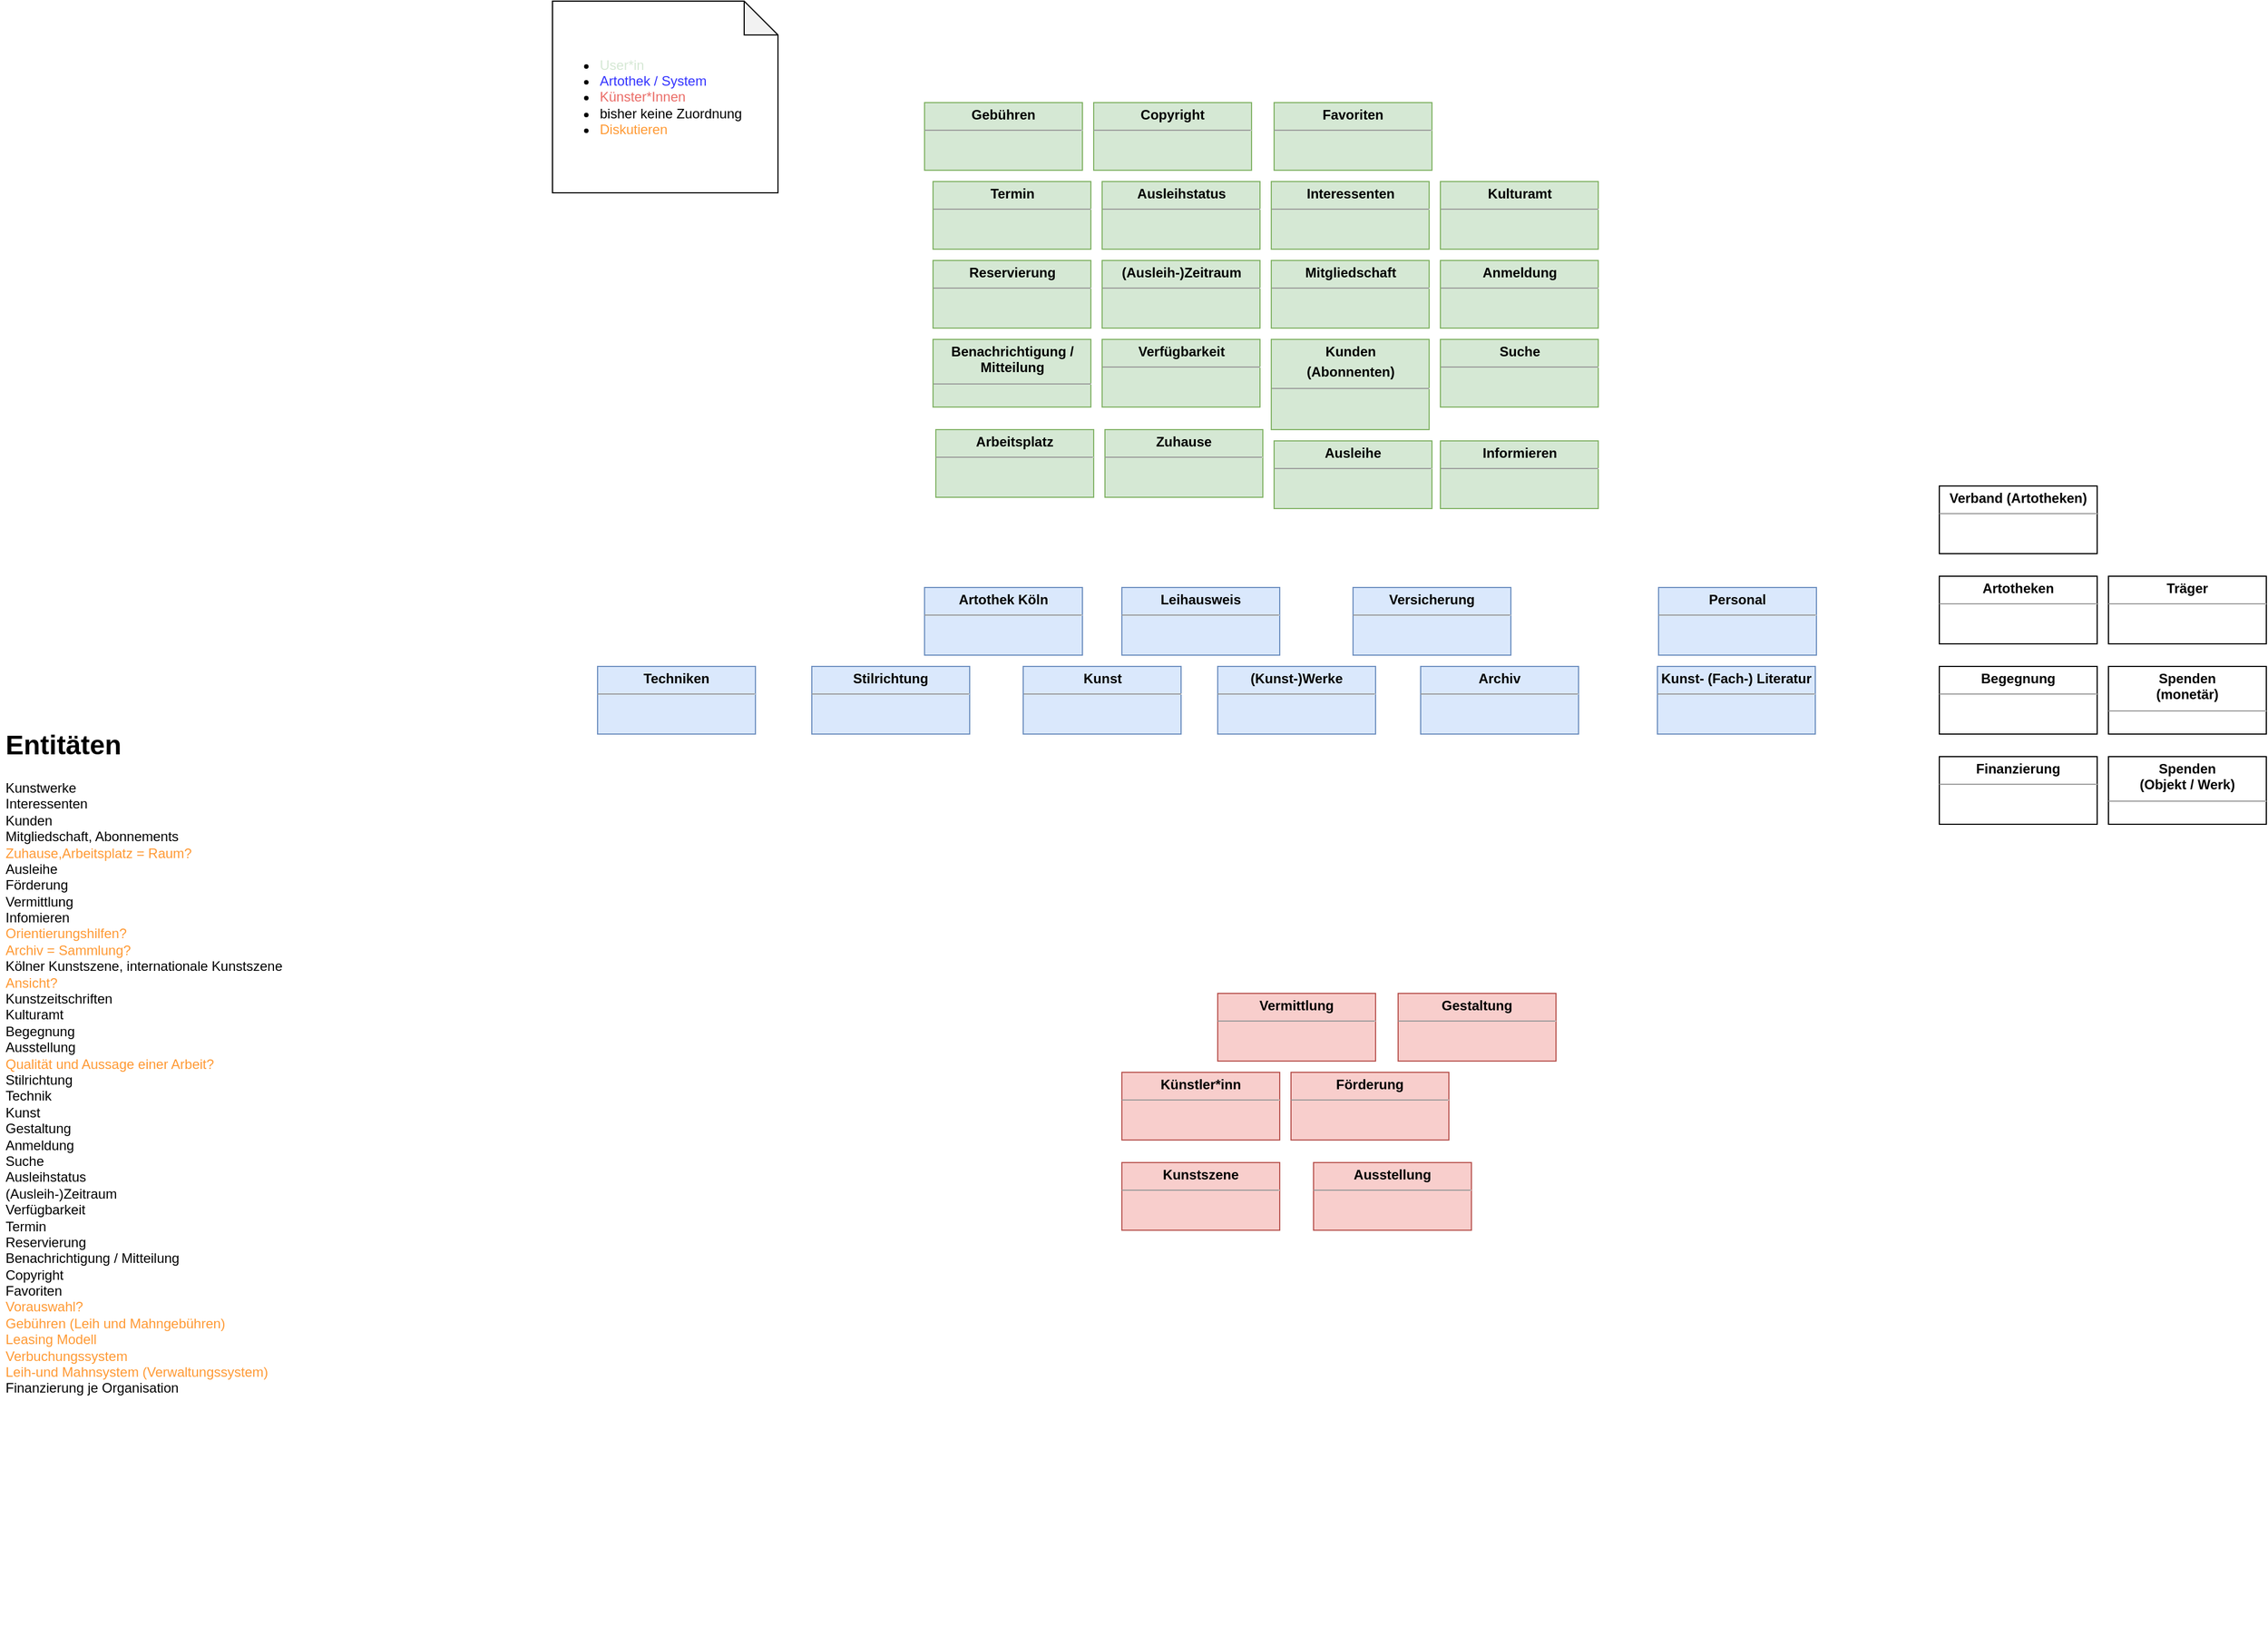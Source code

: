 <mxfile version="15.5.2" type="github" pages="2">
  <diagram id="AshrhRILdFQpOGaAcwBc" name="Domänenmodell">
    <mxGraphModel dx="1999" dy="2104" grid="1" gridSize="10" guides="1" tooltips="1" connect="1" arrows="1" fold="1" page="1" pageScale="1" pageWidth="827" pageHeight="1169" math="0" shadow="0">
      <root>
        <mxCell id="0" />
        <mxCell id="1" parent="0" />
        <mxCell id="KFBtc_9nncnUmwofdXCp-3" value="&lt;p style=&quot;margin: 0px ; margin-top: 4px ; text-align: center&quot;&gt;&lt;b&gt;(Kunst-)Werke&lt;/b&gt;&lt;br&gt;&lt;/p&gt;&lt;hr size=&quot;1&quot;&gt;&lt;div style=&quot;height: 2px&quot;&gt;&lt;/div&gt;" style="verticalAlign=top;align=left;overflow=fill;fontSize=12;fontFamily=Helvetica;html=1;fillColor=#dae8fc;strokeColor=#6c8ebf;" parent="1" vertex="1">
          <mxGeometry x="710" y="70" width="140" height="60" as="geometry" />
        </mxCell>
        <mxCell id="KFBtc_9nncnUmwofdXCp-4" value="&lt;p style=&quot;margin: 0px ; margin-top: 4px ; text-align: center&quot;&gt;&lt;b&gt;&lt;span&gt;Interessenten&lt;/span&gt;&lt;/b&gt;&lt;br&gt;&lt;/p&gt;&lt;hr size=&quot;1&quot;&gt;&lt;div style=&quot;height: 2px&quot;&gt;&lt;/div&gt;" style="verticalAlign=top;align=left;overflow=fill;fontSize=12;fontFamily=Helvetica;html=1;fillColor=#d5e8d4;strokeColor=#82b366;" parent="1" vertex="1">
          <mxGeometry x="757.5" y="-360" width="140" height="60" as="geometry" />
        </mxCell>
        <mxCell id="KFBtc_9nncnUmwofdXCp-5" value="&lt;p style=&quot;margin: 0px ; margin-top: 4px ; text-align: center&quot;&gt;&lt;b&gt;&lt;span&gt;Kunden&lt;/span&gt;&lt;/b&gt;&lt;/p&gt;&lt;p style=&quot;margin: 0px ; margin-top: 4px ; text-align: center&quot;&gt;&lt;b&gt;&lt;span&gt;(Abonnenten)&lt;/span&gt;&lt;/b&gt;&lt;br&gt;&lt;/p&gt;&lt;hr size=&quot;1&quot;&gt;&lt;div style=&quot;height: 2px&quot;&gt;&lt;/div&gt;" style="verticalAlign=top;align=left;overflow=fill;fontSize=12;fontFamily=Helvetica;html=1;fillColor=#d5e8d4;strokeColor=#82b366;" parent="1" vertex="1">
          <mxGeometry x="757.5" y="-220" width="140" height="80" as="geometry" />
        </mxCell>
        <mxCell id="KFBtc_9nncnUmwofdXCp-6" value="&lt;h1&gt;Entitäten&lt;/h1&gt;&lt;div&gt;Kunstwerke&lt;/div&gt;&lt;div&gt;Interessenten&lt;/div&gt;&lt;div&gt;Kunden&lt;/div&gt;&lt;div&gt;Mitgliedschaft, Abonnements&lt;/div&gt;&lt;div&gt;&lt;font color=&quot;#FF9933&quot;&gt;Zuhause,Arbeitsplatz = Raum?&lt;/font&gt;&lt;/div&gt;&lt;div&gt;Ausleihe&lt;br&gt;Förderung &lt;br&gt;&lt;/div&gt;&lt;div&gt;Vermittlung&lt;/div&gt;&lt;div&gt;Infomieren&lt;/div&gt;&lt;div&gt;&lt;font color=&quot;#FF9933&quot;&gt;Orientierungshilfen?&lt;/font&gt;&lt;/div&gt;&lt;div&gt;&lt;font color=&quot;#FF9933&quot;&gt;Archiv = Sammlung?&lt;/font&gt;&lt;/div&gt;&lt;div&gt;Kölner Kunstszene, internationale Kunstszene&lt;/div&gt;&lt;div&gt;&lt;font color=&quot;#FF9933&quot;&gt;Ansicht?&lt;/font&gt;&lt;br&gt;Kunstzeitschriften&lt;/div&gt;&lt;div&gt;Kulturamt&lt;/div&gt;&lt;div&gt;Begegnung&lt;/div&gt;&lt;div&gt;Ausstellung&lt;/div&gt;&lt;div&gt;&lt;font color=&quot;#FF9933&quot;&gt;Qualität und Aussage einer Arbeit?&lt;/font&gt;&lt;/div&gt;&lt;div&gt;Stilrichtung&lt;/div&gt;&lt;div&gt;Technik&lt;/div&gt;&lt;div&gt;Kunst&lt;/div&gt;&lt;div&gt;Gestaltung&lt;/div&gt;&lt;div&gt;Anmeldung&lt;/div&gt;&lt;div&gt;Suche&lt;/div&gt;&lt;div&gt;Ausleihstatus&lt;/div&gt;&lt;div&gt;(Ausleih-)Zeitraum&lt;br&gt;Verfügbarkeit&lt;/div&gt;&lt;div&gt;Termin&lt;/div&gt;&lt;div&gt;Reservierung&lt;br&gt;Benachrichtigung / Mitteilung&lt;br&gt;Copyright&lt;br&gt;Favoriten&lt;/div&gt;&lt;div&gt;&lt;font color=&quot;#FF9933&quot;&gt;Vorauswahl?&lt;/font&gt;&lt;/div&gt;&lt;div&gt;&lt;font color=&quot;#FF9933&quot;&gt;Gebühren (Leih und Mahngebühren)&lt;br&gt;&lt;/font&gt;&lt;/div&gt;&lt;div&gt;&lt;font color=&quot;#FF9933&quot;&gt;Leasing Modell&lt;br&gt;&lt;/font&gt;&lt;/div&gt;&lt;div&gt;&lt;font color=&quot;#FF9933&quot;&gt;Verbuchungssystem&lt;br&gt;Leih-und Mahnsystem (Verwaltungssystem)&lt;/font&gt;&lt;/div&gt;&lt;div&gt;&lt;span style=&quot;font-size: 11pt ; font-family: &amp;#34;arial&amp;#34; ; color: rgb(0 , 0 , 0) ; background-color: transparent ; font-weight: 400 ; font-style: normal ; font-variant: normal ; text-decoration: none ; vertical-align: baseline&quot; id=&quot;docs-internal-guid-f6005349-7fff-5bcc-70b4-9639776ee710&quot;&gt;&lt;/span&gt;&lt;/div&gt;Finanzierung je Organisation" style="text;html=1;strokeColor=none;fillColor=none;spacing=5;spacingTop=-20;whiteSpace=wrap;overflow=hidden;rounded=0;" parent="1" vertex="1">
          <mxGeometry x="-370" y="120" width="370" height="800" as="geometry" />
        </mxCell>
        <mxCell id="QyySiSqi_o87a0WgYrd6-1" value="&lt;p style=&quot;margin: 0px ; margin-top: 4px ; text-align: center&quot;&gt;&lt;b&gt;&lt;span&gt;Mitgliedschaft&lt;/span&gt;&lt;/b&gt;&lt;br&gt;&lt;/p&gt;&lt;hr size=&quot;1&quot;&gt;&lt;div style=&quot;height: 2px&quot;&gt;&lt;/div&gt;" style="verticalAlign=top;align=left;overflow=fill;fontSize=12;fontFamily=Helvetica;html=1;fillColor=#d5e8d4;strokeColor=#82b366;" parent="1" vertex="1">
          <mxGeometry x="757.5" y="-290" width="140" height="60" as="geometry" />
        </mxCell>
        <mxCell id="QyySiSqi_o87a0WgYrd6-3" value="&lt;p style=&quot;margin: 0px ; margin-top: 4px ; text-align: center&quot;&gt;&lt;b&gt;&lt;span&gt;Zuhause&lt;/span&gt;&lt;/b&gt;&lt;br&gt;&lt;/p&gt;&lt;hr size=&quot;1&quot;&gt;&lt;div style=&quot;height: 2px&quot;&gt;&lt;/div&gt;" style="verticalAlign=top;align=left;overflow=fill;fontSize=12;fontFamily=Helvetica;html=1;fillColor=#d5e8d4;strokeColor=#82b366;" parent="1" vertex="1">
          <mxGeometry x="610" y="-140" width="140" height="60" as="geometry" />
        </mxCell>
        <mxCell id="QyySiSqi_o87a0WgYrd6-4" value="&lt;p style=&quot;margin: 0px ; margin-top: 4px ; text-align: center&quot;&gt;&lt;b&gt;&lt;span&gt;Arbeitsplatz&lt;/span&gt;&lt;/b&gt;&lt;br&gt;&lt;/p&gt;&lt;hr size=&quot;1&quot;&gt;&lt;div style=&quot;height: 2px&quot;&gt;&lt;/div&gt;" style="verticalAlign=top;align=left;overflow=fill;fontSize=12;fontFamily=Helvetica;html=1;fillColor=#d5e8d4;strokeColor=#82b366;" parent="1" vertex="1">
          <mxGeometry x="460" y="-140" width="140" height="60" as="geometry" />
        </mxCell>
        <mxCell id="QyySiSqi_o87a0WgYrd6-5" value="&lt;p style=&quot;margin: 0px ; margin-top: 4px ; text-align: center&quot;&gt;&lt;b&gt;&lt;span&gt;Ausleihe&lt;br&gt;&lt;/span&gt;&lt;/b&gt;&lt;/p&gt;&lt;hr size=&quot;1&quot;&gt;&lt;div style=&quot;height: 2px&quot;&gt;&lt;/div&gt;" style="verticalAlign=top;align=left;overflow=fill;fontSize=12;fontFamily=Helvetica;html=1;fillColor=#d5e8d4;strokeColor=#82b366;" parent="1" vertex="1">
          <mxGeometry x="760" y="-130" width="140" height="60" as="geometry" />
        </mxCell>
        <mxCell id="QyySiSqi_o87a0WgYrd6-6" value="&lt;p style=&quot;margin: 0px ; margin-top: 4px ; text-align: center&quot;&gt;&lt;b&gt;&lt;span&gt;Förderung&lt;br&gt;&lt;/span&gt;&lt;/b&gt;&lt;/p&gt;&lt;hr size=&quot;1&quot;&gt;&lt;div style=&quot;height: 2px&quot;&gt;&lt;/div&gt;" style="verticalAlign=top;align=left;overflow=fill;fontSize=12;fontFamily=Helvetica;html=1;fillColor=#f8cecc;strokeColor=#b85450;" parent="1" vertex="1">
          <mxGeometry x="775" y="430" width="140" height="60" as="geometry" />
        </mxCell>
        <mxCell id="QyySiSqi_o87a0WgYrd6-7" value="&lt;p style=&quot;margin: 0px ; margin-top: 4px ; text-align: center&quot;&gt;&lt;b&gt;&lt;span&gt;Künstler*inn&lt;br&gt;&lt;/span&gt;&lt;/b&gt;&lt;/p&gt;&lt;hr size=&quot;1&quot;&gt;&lt;div style=&quot;height: 2px&quot;&gt;&lt;/div&gt;" style="verticalAlign=top;align=left;overflow=fill;fontSize=12;fontFamily=Helvetica;html=1;fillColor=#f8cecc;strokeColor=#b85450;" parent="1" vertex="1">
          <mxGeometry x="625" y="430" width="140" height="60" as="geometry" />
        </mxCell>
        <mxCell id="QyySiSqi_o87a0WgYrd6-9" value="&lt;p style=&quot;margin: 0px ; margin-top: 4px ; text-align: center&quot;&gt;&lt;b&gt;&lt;span&gt;Informieren&lt;br&gt;&lt;/span&gt;&lt;/b&gt;&lt;/p&gt;&lt;hr size=&quot;1&quot;&gt;&lt;div style=&quot;height: 2px&quot;&gt;&lt;/div&gt;" style="verticalAlign=top;align=left;overflow=fill;fontSize=12;fontFamily=Helvetica;html=1;fillColor=#d5e8d4;strokeColor=#82b366;" parent="1" vertex="1">
          <mxGeometry x="907.5" y="-130" width="140" height="60" as="geometry" />
        </mxCell>
        <mxCell id="QyySiSqi_o87a0WgYrd6-10" value="&lt;p style=&quot;margin: 0px ; margin-top: 4px ; text-align: center&quot;&gt;&lt;b&gt;&lt;span&gt;Archiv&lt;br&gt;&lt;/span&gt;&lt;/b&gt;&lt;/p&gt;&lt;hr size=&quot;1&quot;&gt;&lt;div style=&quot;height: 2px&quot;&gt;&lt;/div&gt;" style="verticalAlign=top;align=left;overflow=fill;fontSize=12;fontFamily=Helvetica;html=1;fillColor=#dae8fc;strokeColor=#6c8ebf;" parent="1" vertex="1">
          <mxGeometry x="890" y="70" width="140" height="60" as="geometry" />
        </mxCell>
        <mxCell id="QyySiSqi_o87a0WgYrd6-16" value="&lt;p style=&quot;margin: 0px ; margin-top: 4px ; text-align: center&quot;&gt;&lt;b&gt;&lt;span&gt;&lt;/span&gt;&lt;/b&gt;&lt;b&gt;&lt;span&gt;Kunstszene&lt;/span&gt;&lt;/b&gt;&lt;/p&gt;&lt;hr size=&quot;1&quot;&gt;&lt;div style=&quot;height: 2px&quot;&gt;&lt;/div&gt;" style="verticalAlign=top;align=left;overflow=fill;fontSize=12;fontFamily=Helvetica;html=1;fillColor=#f8cecc;strokeColor=#b85450;" parent="1" vertex="1">
          <mxGeometry x="625" y="510" width="140" height="60" as="geometry" />
        </mxCell>
        <mxCell id="mBZQnTNcCzMDpYUCZiBP-1" value="&lt;p style=&quot;margin: 0px ; margin-top: 4px ; text-align: center&quot;&gt;&lt;b&gt;&lt;span&gt;Kunst- (Fach-) Literatur&lt;br&gt;&lt;/span&gt;&lt;/b&gt;&lt;/p&gt;&lt;hr size=&quot;1&quot;&gt;&lt;div style=&quot;height: 2px&quot;&gt;&lt;/div&gt;" style="verticalAlign=top;align=left;overflow=fill;fontSize=12;fontFamily=Helvetica;html=1;fillColor=#dae8fc;strokeColor=#6c8ebf;" vertex="1" parent="1">
          <mxGeometry x="1100" y="70" width="140" height="60" as="geometry" />
        </mxCell>
        <mxCell id="mBZQnTNcCzMDpYUCZiBP-2" value="&lt;p style=&quot;margin: 0px ; margin-top: 4px ; text-align: center&quot;&gt;&lt;b&gt;Kulturamt&lt;/b&gt;&lt;/p&gt;&lt;hr size=&quot;1&quot;&gt;&lt;div style=&quot;height: 2px&quot;&gt;&lt;/div&gt;" style="verticalAlign=top;align=left;overflow=fill;fontSize=12;fontFamily=Helvetica;html=1;fillColor=#d5e8d4;strokeColor=#82b366;" vertex="1" parent="1">
          <mxGeometry x="907.5" y="-360" width="140" height="60" as="geometry" />
        </mxCell>
        <mxCell id="mBZQnTNcCzMDpYUCZiBP-3" value="&lt;p style=&quot;margin: 0px ; margin-top: 4px ; text-align: center&quot;&gt;&lt;b&gt;Begegnung&lt;/b&gt;&lt;/p&gt;&lt;hr size=&quot;1&quot;&gt;&lt;div style=&quot;height: 2px&quot;&gt;&lt;/div&gt;" style="verticalAlign=top;align=left;overflow=fill;fontSize=12;fontFamily=Helvetica;html=1;" vertex="1" parent="1">
          <mxGeometry x="1350" y="70" width="140" height="60" as="geometry" />
        </mxCell>
        <mxCell id="mBZQnTNcCzMDpYUCZiBP-5" value="&lt;p style=&quot;margin: 0px ; margin-top: 4px ; text-align: center&quot;&gt;&lt;b&gt;Ausstellung&lt;/b&gt;&lt;/p&gt;&lt;hr size=&quot;1&quot;&gt;&lt;div style=&quot;height: 2px&quot;&gt;&lt;/div&gt;" style="verticalAlign=top;align=left;overflow=fill;fontSize=12;fontFamily=Helvetica;html=1;fillColor=#f8cecc;strokeColor=#b85450;" vertex="1" parent="1">
          <mxGeometry x="795" y="510" width="140" height="60" as="geometry" />
        </mxCell>
        <mxCell id="mBZQnTNcCzMDpYUCZiBP-7" value="&lt;p style=&quot;margin: 0px ; margin-top: 4px ; text-align: center&quot;&gt;&lt;b&gt;Stilrichtung&lt;/b&gt;&lt;br&gt;&lt;/p&gt;&lt;hr size=&quot;1&quot;&gt;&lt;div style=&quot;height: 2px&quot;&gt;&lt;/div&gt;" style="verticalAlign=top;align=left;overflow=fill;fontSize=12;fontFamily=Helvetica;html=1;fillColor=#dae8fc;strokeColor=#6c8ebf;" vertex="1" parent="1">
          <mxGeometry x="350" y="70" width="140" height="60" as="geometry" />
        </mxCell>
        <mxCell id="mBZQnTNcCzMDpYUCZiBP-8" value="&lt;p style=&quot;margin: 0px ; margin-top: 4px ; text-align: center&quot;&gt;&lt;b&gt;Techniken&lt;/b&gt;&lt;br&gt;&lt;/p&gt;&lt;hr size=&quot;1&quot;&gt;&lt;div style=&quot;height: 2px&quot;&gt;&lt;/div&gt;" style="verticalAlign=top;align=left;overflow=fill;fontSize=12;fontFamily=Helvetica;html=1;fillColor=#dae8fc;strokeColor=#6c8ebf;" vertex="1" parent="1">
          <mxGeometry x="160" y="70" width="140" height="60" as="geometry" />
        </mxCell>
        <mxCell id="mBZQnTNcCzMDpYUCZiBP-9" value="&lt;p style=&quot;margin: 0px ; margin-top: 4px ; text-align: center&quot;&gt;&lt;b&gt;Kunst&lt;/b&gt;&lt;br&gt;&lt;/p&gt;&lt;hr size=&quot;1&quot;&gt;&lt;div style=&quot;height: 2px&quot;&gt;&lt;/div&gt;" style="verticalAlign=top;align=left;overflow=fill;fontSize=12;fontFamily=Helvetica;html=1;fillColor=#dae8fc;strokeColor=#6c8ebf;" vertex="1" parent="1">
          <mxGeometry x="537.5" y="70" width="140" height="60" as="geometry" />
        </mxCell>
        <mxCell id="mBZQnTNcCzMDpYUCZiBP-10" value="&lt;p style=&quot;margin: 0px ; margin-top: 4px ; text-align: center&quot;&gt;&lt;b&gt;&lt;span&gt;Vermittlung&lt;br&gt;&lt;/span&gt;&lt;/b&gt;&lt;/p&gt;&lt;hr size=&quot;1&quot;&gt;&lt;div style=&quot;height: 2px&quot;&gt;&lt;/div&gt;" style="verticalAlign=top;align=left;overflow=fill;fontSize=12;fontFamily=Helvetica;html=1;fillColor=#f8cecc;strokeColor=#b85450;" vertex="1" parent="1">
          <mxGeometry x="710" y="360" width="140" height="60" as="geometry" />
        </mxCell>
        <mxCell id="mBZQnTNcCzMDpYUCZiBP-11" value="&lt;p style=&quot;margin: 0px ; margin-top: 4px ; text-align: center&quot;&gt;&lt;b&gt;&lt;span&gt;Gestaltung&lt;br&gt;&lt;/span&gt;&lt;/b&gt;&lt;/p&gt;&lt;hr size=&quot;1&quot;&gt;&lt;div style=&quot;height: 2px&quot;&gt;&lt;/div&gt;" style="verticalAlign=top;align=left;overflow=fill;fontSize=12;fontFamily=Helvetica;html=1;fillColor=#f8cecc;strokeColor=#b85450;" vertex="1" parent="1">
          <mxGeometry x="870" y="360" width="140" height="60" as="geometry" />
        </mxCell>
        <mxCell id="mBZQnTNcCzMDpYUCZiBP-12" value="&lt;p style=&quot;margin: 0px ; margin-top: 4px ; text-align: center&quot;&gt;&lt;b&gt;&lt;span&gt;Anmeldung&lt;/span&gt;&lt;/b&gt;&lt;/p&gt;&lt;hr size=&quot;1&quot;&gt;&lt;div style=&quot;height: 2px&quot;&gt;&lt;/div&gt;" style="verticalAlign=top;align=left;overflow=fill;fontSize=12;fontFamily=Helvetica;html=1;fillColor=#d5e8d4;strokeColor=#82b366;" vertex="1" parent="1">
          <mxGeometry x="907.5" y="-290" width="140" height="60" as="geometry" />
        </mxCell>
        <mxCell id="mBZQnTNcCzMDpYUCZiBP-13" value="&lt;p style=&quot;margin: 0px ; margin-top: 4px ; text-align: center&quot;&gt;&lt;b&gt;&lt;span&gt;Suche&lt;br&gt;&lt;/span&gt;&lt;/b&gt;&lt;/p&gt;&lt;hr size=&quot;1&quot;&gt;&lt;div style=&quot;height: 2px&quot;&gt;&lt;/div&gt;" style="verticalAlign=top;align=left;overflow=fill;fontSize=12;fontFamily=Helvetica;html=1;fillColor=#d5e8d4;strokeColor=#82b366;" vertex="1" parent="1">
          <mxGeometry x="907.5" y="-220" width="140" height="60" as="geometry" />
        </mxCell>
        <mxCell id="mBZQnTNcCzMDpYUCZiBP-14" value="&lt;p style=&quot;margin: 0px ; margin-top: 4px ; text-align: center&quot;&gt;&lt;b&gt;Ausleihstatus&lt;/b&gt;&lt;/p&gt;&lt;hr size=&quot;1&quot;&gt;&lt;div style=&quot;height: 2px&quot;&gt;&lt;/div&gt;" style="verticalAlign=top;align=left;overflow=fill;fontSize=12;fontFamily=Helvetica;html=1;fillColor=#d5e8d4;strokeColor=#82b366;" vertex="1" parent="1">
          <mxGeometry x="607.5" y="-360" width="140" height="60" as="geometry" />
        </mxCell>
        <mxCell id="mBZQnTNcCzMDpYUCZiBP-15" value="&lt;p style=&quot;margin: 0px ; margin-top: 4px ; text-align: center&quot;&gt;&lt;b&gt;(Ausleih-)Zeitraum&lt;/b&gt;&lt;/p&gt;&lt;hr size=&quot;1&quot;&gt;&lt;div style=&quot;height: 2px&quot;&gt;&lt;/div&gt;" style="verticalAlign=top;align=left;overflow=fill;fontSize=12;fontFamily=Helvetica;html=1;fillColor=#d5e8d4;strokeColor=#82b366;" vertex="1" parent="1">
          <mxGeometry x="607.5" y="-290" width="140" height="60" as="geometry" />
        </mxCell>
        <mxCell id="mBZQnTNcCzMDpYUCZiBP-16" value="&lt;p style=&quot;margin: 0px ; margin-top: 4px ; text-align: center&quot;&gt;&lt;b&gt;Verfügbarkeit&lt;/b&gt;&lt;/p&gt;&lt;hr size=&quot;1&quot;&gt;&lt;div style=&quot;height: 2px&quot;&gt;&lt;/div&gt;" style="verticalAlign=top;align=left;overflow=fill;fontSize=12;fontFamily=Helvetica;html=1;fillColor=#d5e8d4;strokeColor=#82b366;" vertex="1" parent="1">
          <mxGeometry x="607.5" y="-220" width="140" height="60" as="geometry" />
        </mxCell>
        <mxCell id="mBZQnTNcCzMDpYUCZiBP-17" value="&lt;p style=&quot;margin: 0px ; margin-top: 4px ; text-align: center&quot;&gt;&lt;b&gt;Termin&lt;/b&gt;&lt;br&gt;&lt;/p&gt;&lt;hr size=&quot;1&quot;&gt;&lt;div style=&quot;height: 2px&quot;&gt;&lt;/div&gt;" style="verticalAlign=top;align=left;overflow=fill;fontSize=12;fontFamily=Helvetica;html=1;fillColor=#d5e8d4;strokeColor=#82b366;" vertex="1" parent="1">
          <mxGeometry x="457.5" y="-360" width="140" height="60" as="geometry" />
        </mxCell>
        <mxCell id="mBZQnTNcCzMDpYUCZiBP-18" value="&lt;p style=&quot;margin: 0px ; margin-top: 4px ; text-align: center&quot;&gt;&lt;b&gt;Reservierung&lt;/b&gt;&lt;br&gt;&lt;/p&gt;&lt;hr size=&quot;1&quot;&gt;&lt;div style=&quot;height: 2px&quot;&gt;&lt;/div&gt;" style="verticalAlign=top;align=left;overflow=fill;fontSize=12;fontFamily=Helvetica;html=1;fillColor=#d5e8d4;strokeColor=#82b366;" vertex="1" parent="1">
          <mxGeometry x="457.5" y="-290" width="140" height="60" as="geometry" />
        </mxCell>
        <mxCell id="mBZQnTNcCzMDpYUCZiBP-19" value="&lt;p style=&quot;margin: 0px ; margin-top: 4px ; text-align: center&quot;&gt;&lt;b&gt;Benachrichtigung /&lt;br&gt;Mitteilung&lt;/b&gt;&lt;br&gt;&lt;/p&gt;&lt;hr size=&quot;1&quot;&gt;&lt;div style=&quot;height: 2px&quot;&gt;&lt;/div&gt;" style="verticalAlign=top;align=left;overflow=fill;fontSize=12;fontFamily=Helvetica;html=1;fillColor=#d5e8d4;strokeColor=#82b366;" vertex="1" parent="1">
          <mxGeometry x="457.5" y="-220" width="140" height="60" as="geometry" />
        </mxCell>
        <mxCell id="mBZQnTNcCzMDpYUCZiBP-20" value="&lt;p style=&quot;margin: 0px ; margin-top: 4px ; text-align: center&quot;&gt;&lt;b&gt;Copyright&lt;/b&gt;&lt;/p&gt;&lt;hr size=&quot;1&quot;&gt;&lt;div style=&quot;height: 2px&quot;&gt;&lt;/div&gt;" style="verticalAlign=top;align=left;overflow=fill;fontSize=12;fontFamily=Helvetica;html=1;fillColor=#d5e8d4;strokeColor=#82b366;" vertex="1" parent="1">
          <mxGeometry x="600" y="-430" width="140" height="60" as="geometry" />
        </mxCell>
        <mxCell id="mBZQnTNcCzMDpYUCZiBP-21" value="&lt;p style=&quot;margin: 0px ; margin-top: 4px ; text-align: center&quot;&gt;&lt;b&gt;Favoriten&lt;/b&gt;&lt;/p&gt;&lt;hr size=&quot;1&quot;&gt;&lt;div style=&quot;height: 2px&quot;&gt;&lt;/div&gt;" style="verticalAlign=top;align=left;overflow=fill;fontSize=12;fontFamily=Helvetica;html=1;fillColor=#d5e8d4;strokeColor=#82b366;" vertex="1" parent="1">
          <mxGeometry x="760" y="-430" width="140" height="60" as="geometry" />
        </mxCell>
        <mxCell id="mBZQnTNcCzMDpYUCZiBP-23" value="&lt;div align=&quot;left&quot;&gt;&lt;ul&gt;&lt;li&gt;&lt;font color=&quot;#D5E8D4&quot;&gt;User*in&lt;/font&gt;&lt;/li&gt;&lt;li&gt;&lt;font color=&quot;#3333FF&quot;&gt;Artothek / System&lt;/font&gt;&lt;/li&gt;&lt;li&gt;&lt;font color=&quot;#EA6B66&quot;&gt;Künster*Innen&lt;/font&gt;&lt;/li&gt;&lt;li&gt;bisher keine Zuordnung&lt;/li&gt;&lt;li&gt;&lt;font color=&quot;#FF00FF&quot;&gt;&lt;font color=&quot;#67AB9F&quot;&gt;&lt;font color=&quot;#FF9933&quot;&gt;Diskutieren&lt;/font&gt;&lt;br&gt;&lt;/font&gt;&lt;/font&gt;&lt;/li&gt;&lt;/ul&gt;&lt;/div&gt;" style="shape=note;whiteSpace=wrap;html=1;backgroundOutline=1;darkOpacity=0.05;align=left;" vertex="1" parent="1">
          <mxGeometry x="120" y="-520" width="200" height="170" as="geometry" />
        </mxCell>
        <mxCell id="X55CJAzNHR_dMCydjRJK-2" value="&lt;p style=&quot;margin: 0px ; margin-top: 4px ; text-align: center&quot;&gt;&lt;b&gt;Leihausweis&lt;/b&gt;&lt;br&gt;&lt;/p&gt;&lt;hr size=&quot;1&quot;&gt;&lt;div style=&quot;height: 2px&quot;&gt;&lt;/div&gt;" style="verticalAlign=top;align=left;overflow=fill;fontSize=12;fontFamily=Helvetica;html=1;fillColor=#dae8fc;strokeColor=#6c8ebf;" vertex="1" parent="1">
          <mxGeometry x="625" width="140" height="60" as="geometry" />
        </mxCell>
        <mxCell id="X55CJAzNHR_dMCydjRJK-3" value="&lt;p style=&quot;margin: 0px ; margin-top: 4px ; text-align: center&quot;&gt;&lt;b&gt;Gebühren&lt;/b&gt;&lt;br&gt;&lt;/p&gt;&lt;hr size=&quot;1&quot;&gt;&lt;div style=&quot;height: 2px&quot;&gt;&lt;/div&gt;" style="verticalAlign=top;align=left;overflow=fill;fontSize=12;fontFamily=Helvetica;html=1;fillColor=#d5e8d4;strokeColor=#82b366;" vertex="1" parent="1">
          <mxGeometry x="450" y="-430" width="140" height="60" as="geometry" />
        </mxCell>
        <mxCell id="X55CJAzNHR_dMCydjRJK-4" value="&lt;p style=&quot;margin: 0px ; margin-top: 4px ; text-align: center&quot;&gt;&lt;b&gt;Versicherung&lt;/b&gt;&lt;br&gt;&lt;/p&gt;&lt;hr size=&quot;1&quot;&gt;&lt;div style=&quot;height: 2px&quot;&gt;&lt;/div&gt;" style="verticalAlign=top;align=left;overflow=fill;fontSize=12;fontFamily=Helvetica;html=1;fillColor=#dae8fc;strokeColor=#6c8ebf;" vertex="1" parent="1">
          <mxGeometry x="830" width="140" height="60" as="geometry" />
        </mxCell>
        <mxCell id="X55CJAzNHR_dMCydjRJK-7" value="&lt;p style=&quot;margin: 0px ; margin-top: 4px ; text-align: center&quot;&gt;&lt;b&gt;Verband (Artotheken)&lt;/b&gt;&lt;br&gt;&lt;/p&gt;&lt;hr size=&quot;1&quot;&gt;&lt;div style=&quot;height: 2px&quot;&gt;&lt;/div&gt;" style="verticalAlign=top;align=left;overflow=fill;fontSize=12;fontFamily=Helvetica;html=1;" vertex="1" parent="1">
          <mxGeometry x="1350" y="-90" width="140" height="60" as="geometry" />
        </mxCell>
        <mxCell id="X55CJAzNHR_dMCydjRJK-8" value="&lt;p style=&quot;margin: 0px ; margin-top: 4px ; text-align: center&quot;&gt;&lt;b&gt;Artotheken&lt;/b&gt;&lt;br&gt;&lt;/p&gt;&lt;hr size=&quot;1&quot;&gt;&lt;div style=&quot;height: 2px&quot;&gt;&lt;/div&gt;" style="verticalAlign=top;align=left;overflow=fill;fontSize=12;fontFamily=Helvetica;html=1;" vertex="1" parent="1">
          <mxGeometry x="1350" y="-10" width="140" height="60" as="geometry" />
        </mxCell>
        <mxCell id="X55CJAzNHR_dMCydjRJK-9" value="&lt;p style=&quot;margin: 0px ; margin-top: 4px ; text-align: center&quot;&gt;&lt;b&gt;Personal&lt;/b&gt;&lt;br&gt;&lt;/p&gt;&lt;hr size=&quot;1&quot;&gt;&lt;div style=&quot;height: 2px&quot;&gt;&lt;/div&gt;" style="verticalAlign=top;align=left;overflow=fill;fontSize=12;fontFamily=Helvetica;html=1;fillColor=#dae8fc;strokeColor=#6c8ebf;" vertex="1" parent="1">
          <mxGeometry x="1101" width="140" height="60" as="geometry" />
        </mxCell>
        <mxCell id="X55CJAzNHR_dMCydjRJK-10" value="&lt;p style=&quot;margin: 0px ; margin-top: 4px ; text-align: center&quot;&gt;&lt;b&gt;Finanzierung&lt;/b&gt;&lt;br&gt;&lt;/p&gt;&lt;hr size=&quot;1&quot;&gt;&lt;div style=&quot;height: 2px&quot;&gt;&lt;/div&gt;" style="verticalAlign=top;align=left;overflow=fill;fontSize=12;fontFamily=Helvetica;html=1;" vertex="1" parent="1">
          <mxGeometry x="1350" y="150" width="140" height="60" as="geometry" />
        </mxCell>
        <mxCell id="X55CJAzNHR_dMCydjRJK-11" value="&lt;p style=&quot;margin: 0px ; margin-top: 4px ; text-align: center&quot;&gt;&lt;b&gt;Träger&lt;/b&gt;&lt;br&gt;&lt;/p&gt;&lt;hr size=&quot;1&quot;&gt;&lt;div style=&quot;height: 2px&quot;&gt;&lt;/div&gt;" style="verticalAlign=top;align=left;overflow=fill;fontSize=12;fontFamily=Helvetica;html=1;" vertex="1" parent="1">
          <mxGeometry x="1500" y="-10" width="140" height="60" as="geometry" />
        </mxCell>
        <mxCell id="X55CJAzNHR_dMCydjRJK-12" value="&lt;p style=&quot;margin: 0px ; margin-top: 4px ; text-align: center&quot;&gt;&lt;b&gt;Spenden &lt;br&gt;(monetär)&lt;/b&gt;&lt;br&gt;&lt;/p&gt;&lt;hr size=&quot;1&quot;&gt;&lt;div style=&quot;height: 2px&quot;&gt;&lt;/div&gt;" style="verticalAlign=top;align=left;overflow=fill;fontSize=12;fontFamily=Helvetica;html=1;" vertex="1" parent="1">
          <mxGeometry x="1500" y="70" width="140" height="60" as="geometry" />
        </mxCell>
        <mxCell id="X55CJAzNHR_dMCydjRJK-13" value="&lt;p style=&quot;margin: 0px ; margin-top: 4px ; text-align: center&quot;&gt;&lt;b&gt;Spenden &lt;br&gt;(Objekt / Werk)&lt;/b&gt;&lt;br&gt;&lt;/p&gt;&lt;hr size=&quot;1&quot;&gt;&lt;div style=&quot;height: 2px&quot;&gt;&lt;/div&gt;" style="verticalAlign=top;align=left;overflow=fill;fontSize=12;fontFamily=Helvetica;html=1;" vertex="1" parent="1">
          <mxGeometry x="1500" y="150" width="140" height="60" as="geometry" />
        </mxCell>
        <mxCell id="X55CJAzNHR_dMCydjRJK-14" value="&lt;p style=&quot;margin: 0px ; margin-top: 4px ; text-align: center&quot;&gt;&lt;b&gt;Artothek Köln&lt;/b&gt;&lt;br&gt;&lt;/p&gt;&lt;hr size=&quot;1&quot;&gt;&lt;div style=&quot;height: 2px&quot;&gt;&lt;/div&gt;" style="verticalAlign=top;align=left;overflow=fill;fontSize=12;fontFamily=Helvetica;html=1;fillColor=#dae8fc;strokeColor=#6c8ebf;" vertex="1" parent="1">
          <mxGeometry x="450" width="140" height="60" as="geometry" />
        </mxCell>
      </root>
    </mxGraphModel>
  </diagram>
  <diagram id="NRoLkXsM9BB7uL42oZsM" name="Page-2">
    <mxGraphModel dx="1426" dy="795" grid="1" gridSize="10" guides="1" tooltips="1" connect="1" arrows="1" fold="1" page="1" pageScale="1" pageWidth="827" pageHeight="1169" math="0" shadow="0">
      <root>
        <mxCell id="eqzvlivAeTR5LK6ImDcL-0" />
        <mxCell id="eqzvlivAeTR5LK6ImDcL-1" parent="eqzvlivAeTR5LK6ImDcL-0" />
      </root>
    </mxGraphModel>
  </diagram>
</mxfile>
